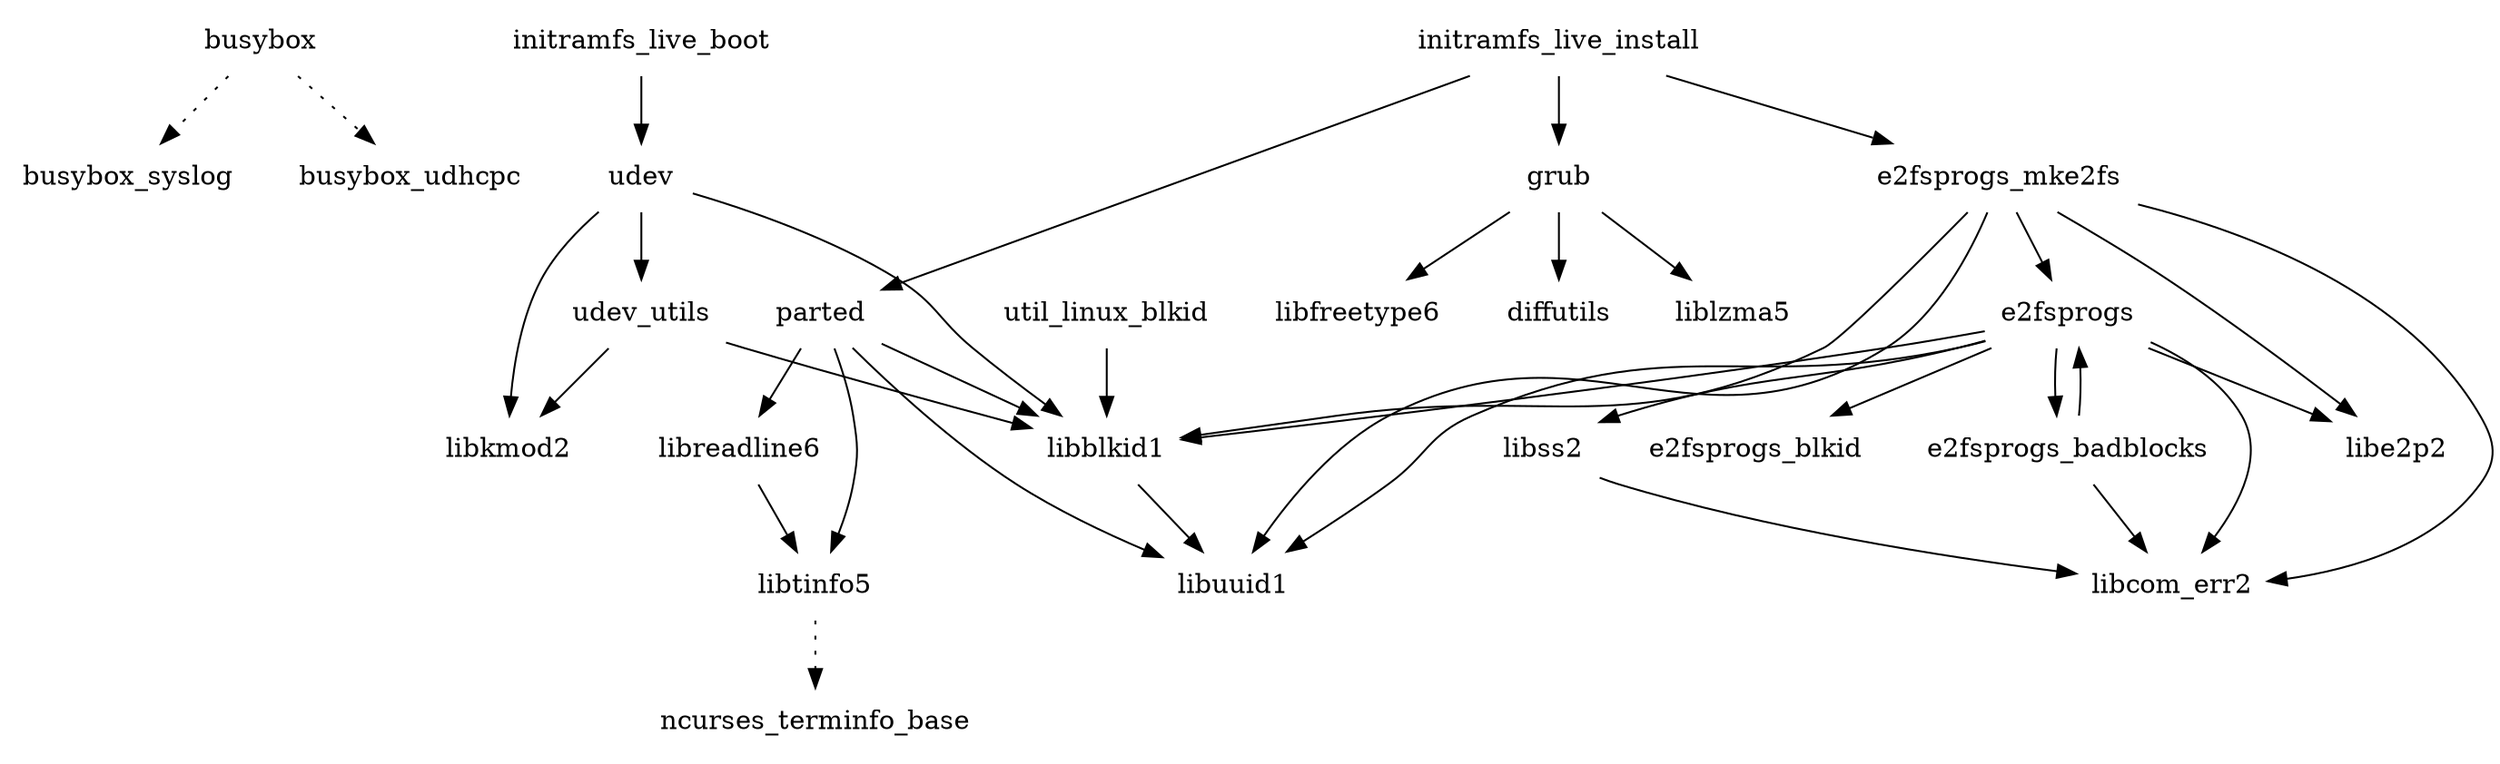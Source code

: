 digraph depends {
    node [shape=plaintext]
busybox -> busybox_syslog [style=dotted];
busybox -> busybox_udhcpc [style=dotted];
e2fsprogs -> libss2;
e2fsprogs -> libcom_err2;
e2fsprogs -> libe2p2;
e2fsprogs -> e2fsprogs_blkid;
e2fsprogs -> e2fsprogs_badblocks;
e2fsprogs -> libblkid1;
e2fsprogs -> libuuid1;
e2fsprogs_badblocks -> e2fsprogs;
e2fsprogs_badblocks -> libcom_err2;
e2fsprogs_mke2fs -> libcom_err2;
e2fsprogs_mke2fs -> libe2p2;
e2fsprogs_mke2fs -> e2fsprogs;
e2fsprogs_mke2fs -> libblkid1;
e2fsprogs_mke2fs -> libuuid1;
grub -> diffutils;
grub -> liblzma5;
grub -> libfreetype6;
initramfs_live_boot -> udev;
initramfs_live_install -> parted;
initramfs_live_install -> e2fsprogs_mke2fs;
initramfs_live_install -> grub;
libblkid1 -> libuuid1;
libreadline6 -> libtinfo5;
libss2 -> libcom_err2;
libtinfo5 -> ncurses_terminfo_base [style=dotted];
parted -> libreadline6;
parted -> libtinfo5;
parted -> libblkid1;
parted -> libuuid1;
udev -> libkmod2;
udev -> libblkid1;
udev -> udev_utils;
udev_utils -> libkmod2;
udev_utils -> libblkid1;
util_linux_blkid -> libblkid1;
}
